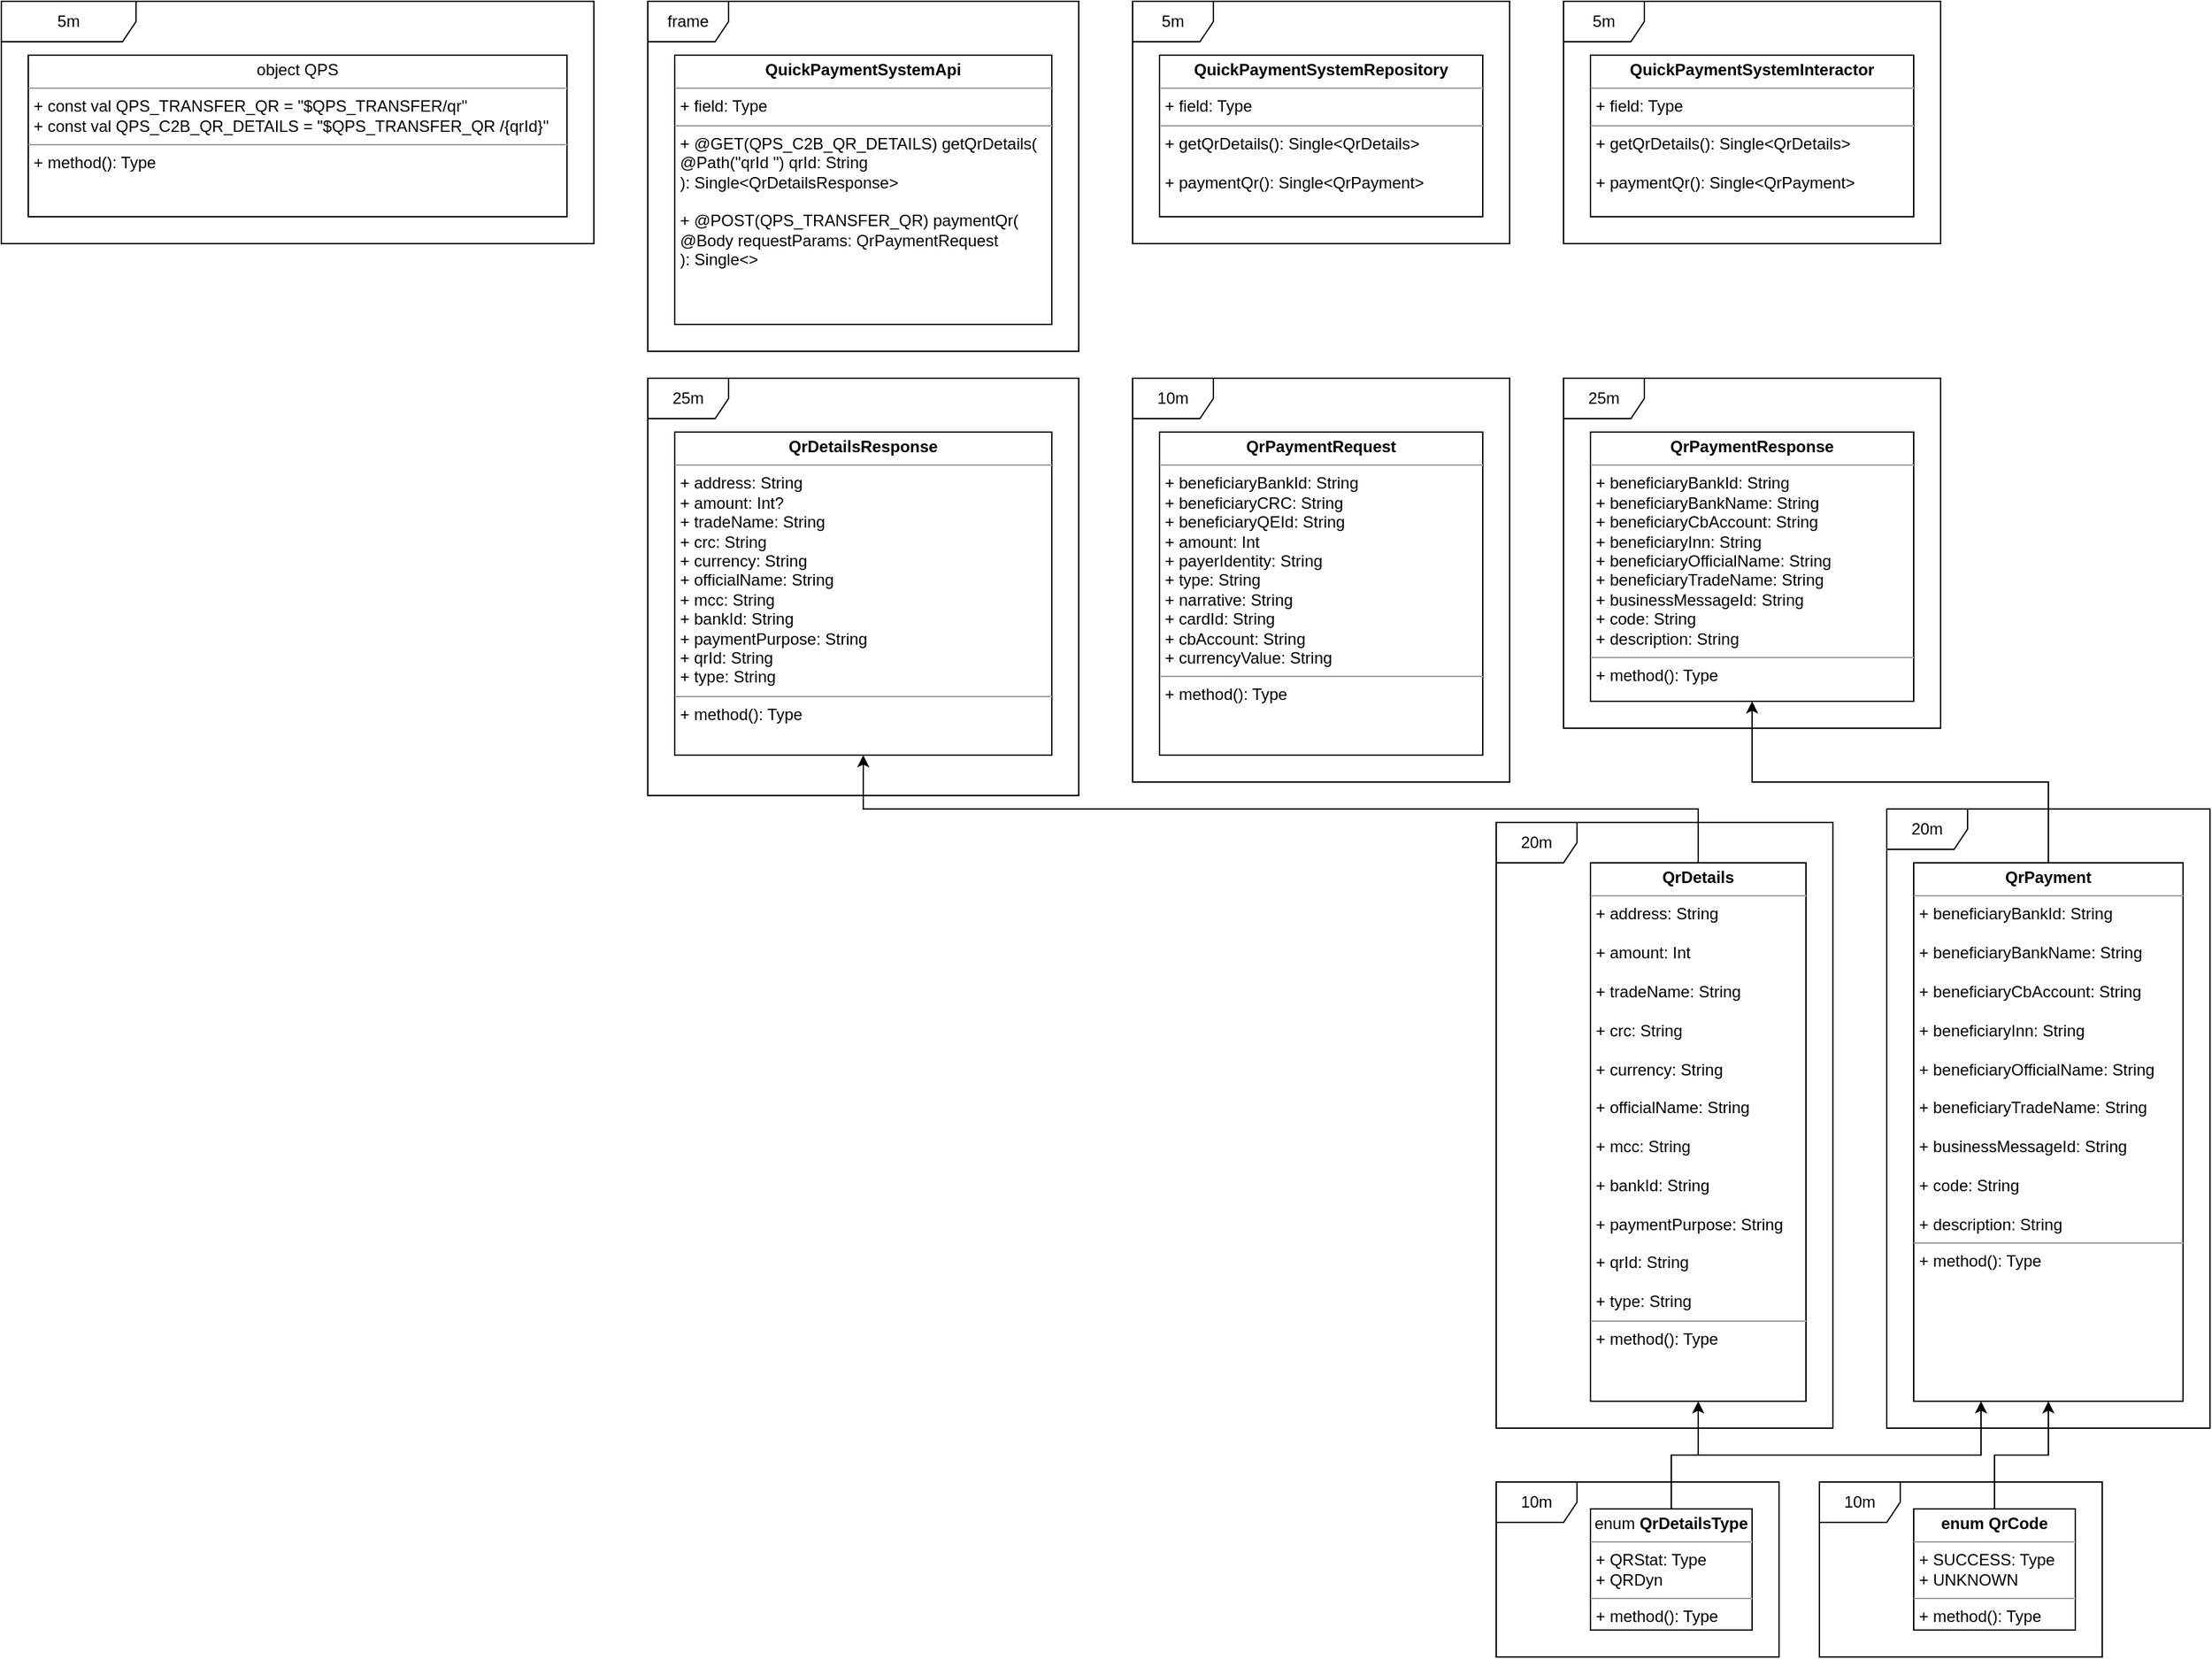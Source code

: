 <mxfile version="15.8.6" type="github">
  <diagram id="-LzsaV0KPUQlTKF1Bxdr" name="Page-1">
    <mxGraphModel dx="3555" dy="1930" grid="1" gridSize="10" guides="1" tooltips="1" connect="1" arrows="1" fold="1" page="1" pageScale="1" pageWidth="850" pageHeight="1100" math="0" shadow="0">
      <root>
        <mxCell id="0" />
        <mxCell id="1" parent="0" />
        <mxCell id="-ktKiQP-xmmqzKUIf1xt-1" value="&lt;p style=&quot;margin: 0px ; margin-top: 4px ; text-align: center&quot;&gt;object QPS&lt;br&gt;&lt;/p&gt;&lt;hr size=&quot;1&quot;&gt;&lt;p style=&quot;margin: 0px ; margin-left: 4px&quot;&gt;+ const val QPS_TRANSFER_QR = &quot;$QPS_TRANSFER/qr&quot;&lt;/p&gt;&lt;p style=&quot;margin: 0px ; margin-left: 4px&quot;&gt;+ const val QPS_C2B_QR_DETAILS = &quot;$QPS_TRANSFER_QR /{qrId}&quot;&lt;br&gt;&lt;/p&gt;&lt;hr size=&quot;1&quot;&gt;&lt;p style=&quot;margin: 0px ; margin-left: 4px&quot;&gt;+ method(): Type&lt;/p&gt;" style="verticalAlign=top;align=left;overflow=fill;fontSize=12;fontFamily=Helvetica;html=1;" vertex="1" parent="1">
          <mxGeometry x="120" y="200" width="400" height="120" as="geometry" />
        </mxCell>
        <mxCell id="-ktKiQP-xmmqzKUIf1xt-2" value="&lt;p style=&quot;margin: 0px ; margin-top: 4px ; text-align: center&quot;&gt;&lt;b&gt;QuickPaymentSystemApi&lt;/b&gt;&lt;/p&gt;&lt;hr size=&quot;1&quot;&gt;&lt;p style=&quot;margin: 0px ; margin-left: 4px&quot;&gt;+ field: Type&lt;/p&gt;&lt;hr size=&quot;1&quot;&gt;&lt;p style=&quot;margin: 0px ; margin-left: 4px&quot;&gt;+ @GET(QPS_C2B_QR_DETAILS) getQrDetails(&lt;/p&gt;&lt;p style=&quot;margin: 0px ; margin-left: 4px&quot;&gt;@Path(&quot;qrId	&quot;) qrId: String&lt;br&gt;&lt;/p&gt;&lt;p style=&quot;margin: 0px ; margin-left: 4px&quot;&gt;): Single&amp;lt;QrDetailsResponse&amp;gt;&lt;/p&gt;&lt;p style=&quot;margin: 0px ; margin-left: 4px&quot;&gt;&lt;br&gt;&lt;/p&gt;&lt;p style=&quot;margin: 0px ; margin-left: 4px&quot;&gt;+ @POST(QPS_TRANSFER_QR) paymentQr(&lt;/p&gt;&lt;p style=&quot;margin: 0px ; margin-left: 4px&quot;&gt;@Body requestParams: QrPaymentRequest&lt;br&gt;&lt;/p&gt;&lt;p style=&quot;margin: 0px ; margin-left: 4px&quot;&gt;): Single&amp;lt;&amp;gt;&lt;br&gt;&lt;/p&gt;" style="verticalAlign=top;align=left;overflow=fill;fontSize=12;fontFamily=Helvetica;html=1;" vertex="1" parent="1">
          <mxGeometry x="600" y="200" width="280" height="200" as="geometry" />
        </mxCell>
        <mxCell id="-ktKiQP-xmmqzKUIf1xt-3" value="&lt;p style=&quot;margin: 0px ; margin-top: 4px ; text-align: center&quot;&gt;&lt;b&gt;QrDetailsResponse&lt;/b&gt;&lt;br&gt;&lt;/p&gt;&lt;hr size=&quot;1&quot;&gt;&lt;p style=&quot;margin: 0px ; margin-left: 4px&quot;&gt;+ address: String&lt;/p&gt;&lt;p style=&quot;margin: 0px ; margin-left: 4px&quot;&gt;+ amount: Int?&lt;/p&gt;&lt;p style=&quot;margin: 0px ; margin-left: 4px&quot;&gt;+ tradeName: String&lt;/p&gt;&lt;p style=&quot;margin: 0px ; margin-left: 4px&quot;&gt;+ crc: String&lt;/p&gt;&lt;p style=&quot;margin: 0px ; margin-left: 4px&quot;&gt;+ currency: String&lt;/p&gt;&lt;p style=&quot;margin: 0px ; margin-left: 4px&quot;&gt;+ officialName: String&lt;/p&gt;&lt;p style=&quot;margin: 0px ; margin-left: 4px&quot;&gt;+ mcc: String&lt;/p&gt;&lt;p style=&quot;margin: 0px ; margin-left: 4px&quot;&gt;+ bankId: String&lt;/p&gt;&lt;p style=&quot;margin: 0px ; margin-left: 4px&quot;&gt;+ paymentPurpose: String&lt;/p&gt;&lt;p style=&quot;margin: 0px ; margin-left: 4px&quot;&gt;+ qrId: String&lt;/p&gt;&lt;p style=&quot;margin: 0px ; margin-left: 4px&quot;&gt;+ type: String&lt;br&gt;&lt;/p&gt;&lt;hr size=&quot;1&quot;&gt;&lt;p style=&quot;margin: 0px ; margin-left: 4px&quot;&gt;+ method(): Type&lt;/p&gt;" style="verticalAlign=top;align=left;overflow=fill;fontSize=12;fontFamily=Helvetica;html=1;" vertex="1" parent="1">
          <mxGeometry x="600" y="480" width="280" height="240" as="geometry" />
        </mxCell>
        <mxCell id="-ktKiQP-xmmqzKUIf1xt-4" value="&lt;p style=&quot;margin: 0px ; margin-top: 4px ; text-align: center&quot;&gt;&lt;b&gt;QrPaymentRequest&lt;/b&gt;&lt;/p&gt;&lt;hr size=&quot;1&quot;&gt;&lt;p style=&quot;margin: 0px ; margin-left: 4px&quot;&gt;+ beneficiaryBankId: String&lt;/p&gt;&lt;p style=&quot;margin: 0px ; margin-left: 4px&quot;&gt;+ beneficiaryCRC: String&lt;/p&gt;&lt;p style=&quot;margin: 0px ; margin-left: 4px&quot;&gt;+ beneficiaryQEId: String&lt;/p&gt;&lt;p style=&quot;margin: 0px ; margin-left: 4px&quot;&gt;+ amount: Int&lt;/p&gt;&lt;p style=&quot;margin: 0px ; margin-left: 4px&quot;&gt;+ payerIdentity: String&lt;/p&gt;&lt;p style=&quot;margin: 0px ; margin-left: 4px&quot;&gt;+ type: String&lt;/p&gt;&lt;p style=&quot;margin: 0px ; margin-left: 4px&quot;&gt;+ narrative: String&lt;/p&gt;&lt;p style=&quot;margin: 0px ; margin-left: 4px&quot;&gt;+ cardId: String&lt;/p&gt;&lt;p style=&quot;margin: 0px ; margin-left: 4px&quot;&gt;+ cbAccount: String&lt;/p&gt;&lt;p style=&quot;margin: 0px ; margin-left: 4px&quot;&gt;+ currencyValue: String&lt;br&gt;&lt;/p&gt;&lt;hr size=&quot;1&quot;&gt;&lt;p style=&quot;margin: 0px ; margin-left: 4px&quot;&gt;+ method(): Type&lt;/p&gt;" style="verticalAlign=top;align=left;overflow=fill;fontSize=12;fontFamily=Helvetica;html=1;" vertex="1" parent="1">
          <mxGeometry x="960" y="480" width="240" height="240" as="geometry" />
        </mxCell>
        <mxCell id="-ktKiQP-xmmqzKUIf1xt-5" value="&lt;p style=&quot;margin: 0px ; margin-top: 4px ; text-align: center&quot;&gt;&lt;b&gt;QrPaymentResponse&lt;/b&gt;&lt;/p&gt;&lt;hr size=&quot;1&quot;&gt;&lt;p style=&quot;margin: 0px ; margin-left: 4px&quot;&gt;+ beneficiaryBankId: String&lt;/p&gt;&lt;p style=&quot;margin: 0px ; margin-left: 4px&quot;&gt;+ beneficiaryBankName: String&lt;/p&gt;&lt;p style=&quot;margin: 0px ; margin-left: 4px&quot;&gt;+ beneficiaryCbAccount: String&lt;/p&gt;&lt;p style=&quot;margin: 0px ; margin-left: 4px&quot;&gt;+ beneficiaryInn: String&lt;/p&gt;&lt;p style=&quot;margin: 0px ; margin-left: 4px&quot;&gt;+ beneficiaryOfficialName: String&lt;/p&gt;&lt;p style=&quot;margin: 0px ; margin-left: 4px&quot;&gt;+ beneficiaryTradeName: String&lt;/p&gt;&lt;p style=&quot;margin: 0px ; margin-left: 4px&quot;&gt;+ businessMessageId: String&lt;/p&gt;&lt;p style=&quot;margin: 0px ; margin-left: 4px&quot;&gt;+ code: String&lt;/p&gt;&lt;p style=&quot;margin: 0px ; margin-left: 4px&quot;&gt;+ description: String&lt;br&gt;&lt;/p&gt;&lt;hr size=&quot;1&quot;&gt;&lt;p style=&quot;margin: 0px ; margin-left: 4px&quot;&gt;+ method(): Type&lt;/p&gt;" style="verticalAlign=top;align=left;overflow=fill;fontSize=12;fontFamily=Helvetica;html=1;" vertex="1" parent="1">
          <mxGeometry x="1280" y="480" width="240" height="200" as="geometry" />
        </mxCell>
        <mxCell id="-ktKiQP-xmmqzKUIf1xt-8" style="edgeStyle=orthogonalEdgeStyle;rounded=0;orthogonalLoop=1;jettySize=auto;html=1;exitX=0.5;exitY=0;exitDx=0;exitDy=0;" edge="1" parent="1" source="-ktKiQP-xmmqzKUIf1xt-6" target="-ktKiQP-xmmqzKUIf1xt-3">
          <mxGeometry relative="1" as="geometry" />
        </mxCell>
        <mxCell id="-ktKiQP-xmmqzKUIf1xt-6" value="&lt;p style=&quot;margin: 0px ; margin-top: 4px ; text-align: center&quot;&gt;&lt;b&gt;QrDetails&lt;/b&gt;&lt;/p&gt;&lt;hr size=&quot;1&quot;&gt;&lt;p style=&quot;margin: 0px ; margin-left: 4px&quot;&gt;+ address: String&lt;br&gt;&lt;br&gt;+ amount: Int&lt;br&gt;&lt;br&gt;+ tradeName: String&lt;br&gt;&lt;br&gt;+ crc: String&lt;br&gt;&lt;br&gt;+ currency: String&lt;br&gt;&lt;br&gt;+ officialName: String&lt;br&gt;&lt;br&gt;+ mcc: String&lt;br&gt;&lt;br&gt;+ bankId: String&lt;br&gt;&lt;br&gt;+ paymentPurpose: String&lt;br&gt;&lt;br&gt;+ qrId: String&lt;br&gt;&lt;br&gt;+ type: String&lt;/p&gt;&lt;hr size=&quot;1&quot;&gt;&lt;p style=&quot;margin: 0px ; margin-left: 4px&quot;&gt;+ method(): Type&lt;/p&gt;" style="verticalAlign=top;align=left;overflow=fill;fontSize=12;fontFamily=Helvetica;html=1;" vertex="1" parent="1">
          <mxGeometry x="1280" y="800" width="160" height="400" as="geometry" />
        </mxCell>
        <mxCell id="-ktKiQP-xmmqzKUIf1xt-9" style="edgeStyle=orthogonalEdgeStyle;rounded=0;orthogonalLoop=1;jettySize=auto;html=1;exitX=0.5;exitY=0;exitDx=0;exitDy=0;entryX=0.5;entryY=1;entryDx=0;entryDy=0;" edge="1" parent="1" source="-ktKiQP-xmmqzKUIf1xt-7" target="-ktKiQP-xmmqzKUIf1xt-6">
          <mxGeometry relative="1" as="geometry" />
        </mxCell>
        <mxCell id="-ktKiQP-xmmqzKUIf1xt-15" style="edgeStyle=orthogonalEdgeStyle;rounded=0;orthogonalLoop=1;jettySize=auto;html=1;exitX=0.5;exitY=0;exitDx=0;exitDy=0;entryX=0.25;entryY=1;entryDx=0;entryDy=0;" edge="1" parent="1" source="-ktKiQP-xmmqzKUIf1xt-7" target="-ktKiQP-xmmqzKUIf1xt-10">
          <mxGeometry relative="1" as="geometry" />
        </mxCell>
        <mxCell id="-ktKiQP-xmmqzKUIf1xt-7" value="&lt;p style=&quot;margin: 0px ; margin-top: 4px ; text-align: center&quot;&gt;enum &lt;b&gt;QrDetailsType&lt;/b&gt;&lt;/p&gt;&lt;hr size=&quot;1&quot;&gt;&lt;p style=&quot;margin: 0px ; margin-left: 4px&quot;&gt;+ QRStat: Type&lt;/p&gt;&lt;p style=&quot;margin: 0px ; margin-left: 4px&quot;&gt;+ QRDyn&lt;br&gt;&lt;/p&gt;&lt;hr size=&quot;1&quot;&gt;&lt;p style=&quot;margin: 0px ; margin-left: 4px&quot;&gt;+ method(): Type&lt;/p&gt;" style="verticalAlign=top;align=left;overflow=fill;fontSize=12;fontFamily=Helvetica;html=1;" vertex="1" parent="1">
          <mxGeometry x="1280" y="1280" width="120" height="90" as="geometry" />
        </mxCell>
        <mxCell id="-ktKiQP-xmmqzKUIf1xt-12" style="edgeStyle=orthogonalEdgeStyle;rounded=0;orthogonalLoop=1;jettySize=auto;html=1;exitX=0.5;exitY=0;exitDx=0;exitDy=0;entryX=0.5;entryY=1;entryDx=0;entryDy=0;" edge="1" parent="1" source="-ktKiQP-xmmqzKUIf1xt-10" target="-ktKiQP-xmmqzKUIf1xt-5">
          <mxGeometry relative="1" as="geometry" />
        </mxCell>
        <mxCell id="-ktKiQP-xmmqzKUIf1xt-10" value="&lt;p style=&quot;margin: 0px ; margin-top: 4px ; text-align: center&quot;&gt;&lt;b&gt;QrPayment&lt;/b&gt;&lt;/p&gt;&lt;hr size=&quot;1&quot;&gt;&lt;p style=&quot;margin: 0px ; margin-left: 4px&quot;&gt;+ beneficiaryBankId: String&lt;br&gt;&lt;br&gt;+ beneficiaryBankName: String&lt;br&gt;&lt;br&gt;+ beneficiaryCbAccount: String&lt;br&gt;&lt;br&gt;+ beneficiaryInn: String&lt;br&gt;&lt;br&gt;+ beneficiaryOfficialName: String&lt;br&gt;&lt;br&gt;+ beneficiaryTradeName: String&lt;br&gt;&lt;br&gt;+ businessMessageId: String&lt;br&gt;&lt;br&gt;+ code: String&lt;br&gt;&lt;br&gt;+ description: String&lt;/p&gt;&lt;hr size=&quot;1&quot;&gt;&lt;p style=&quot;margin: 0px ; margin-left: 4px&quot;&gt;+ method(): Type&lt;/p&gt;" style="verticalAlign=top;align=left;overflow=fill;fontSize=12;fontFamily=Helvetica;html=1;" vertex="1" parent="1">
          <mxGeometry x="1520" y="800" width="200" height="400" as="geometry" />
        </mxCell>
        <mxCell id="-ktKiQP-xmmqzKUIf1xt-16" style="edgeStyle=orthogonalEdgeStyle;rounded=0;orthogonalLoop=1;jettySize=auto;html=1;entryX=0.5;entryY=1;entryDx=0;entryDy=0;" edge="1" parent="1" source="-ktKiQP-xmmqzKUIf1xt-13" target="-ktKiQP-xmmqzKUIf1xt-10">
          <mxGeometry relative="1" as="geometry" />
        </mxCell>
        <mxCell id="-ktKiQP-xmmqzKUIf1xt-13" value="&lt;p style=&quot;margin: 0px ; margin-top: 4px ; text-align: center&quot;&gt;&lt;b&gt;enum QrCode&lt;/b&gt;&lt;/p&gt;&lt;hr size=&quot;1&quot;&gt;&lt;p style=&quot;margin: 0px ; margin-left: 4px&quot;&gt;+ SUCCESS: Type&lt;/p&gt;&lt;p style=&quot;margin: 0px ; margin-left: 4px&quot;&gt;+ UNKNOWN&lt;br&gt;&lt;/p&gt;&lt;hr size=&quot;1&quot;&gt;&lt;p style=&quot;margin: 0px ; margin-left: 4px&quot;&gt;+ method(): Type&lt;/p&gt;" style="verticalAlign=top;align=left;overflow=fill;fontSize=12;fontFamily=Helvetica;html=1;" vertex="1" parent="1">
          <mxGeometry x="1520" y="1280" width="120" height="90" as="geometry" />
        </mxCell>
        <mxCell id="-ktKiQP-xmmqzKUIf1xt-17" value="&lt;p style=&quot;margin: 0px ; margin-top: 4px ; text-align: center&quot;&gt;&lt;b&gt;QuickPaymentSystemRepository&lt;/b&gt;&lt;/p&gt;&lt;hr size=&quot;1&quot;&gt;&lt;p style=&quot;margin: 0px ; margin-left: 4px&quot;&gt;+ field: Type&lt;/p&gt;&lt;hr size=&quot;1&quot;&gt;&lt;p style=&quot;margin: 0px ; margin-left: 4px&quot;&gt;+ getQrDetails(): Single&amp;lt;QrDetails&amp;gt;&lt;/p&gt;&lt;p style=&quot;margin: 0px ; margin-left: 4px&quot;&gt;&lt;br&gt;&lt;/p&gt;&lt;p style=&quot;margin: 0px ; margin-left: 4px&quot;&gt;+ paymentQr(): Single&amp;lt;QrPayment&amp;gt;&lt;br&gt;&lt;/p&gt;" style="verticalAlign=top;align=left;overflow=fill;fontSize=12;fontFamily=Helvetica;html=1;" vertex="1" parent="1">
          <mxGeometry x="960" y="200" width="240" height="120" as="geometry" />
        </mxCell>
        <mxCell id="-ktKiQP-xmmqzKUIf1xt-18" value="&lt;p style=&quot;margin: 0px ; margin-top: 4px ; text-align: center&quot;&gt;&lt;b&gt;QuickPaymentSystemInteractor&lt;/b&gt;&lt;/p&gt;&lt;hr size=&quot;1&quot;&gt;&lt;p style=&quot;margin: 0px ; margin-left: 4px&quot;&gt;+ field: Type&lt;/p&gt;&lt;hr size=&quot;1&quot;&gt;&lt;p style=&quot;margin: 0px ; margin-left: 4px&quot;&gt;+ getQrDetails(): Single&amp;lt;QrDetails&amp;gt;&lt;/p&gt;&lt;p style=&quot;margin: 0px ; margin-left: 4px&quot;&gt;&lt;br&gt;&lt;/p&gt;&lt;p style=&quot;margin: 0px ; margin-left: 4px&quot;&gt;+ paymentQr(): Single&amp;lt;QrPayment&amp;gt;&lt;br&gt;&lt;/p&gt;" style="verticalAlign=top;align=left;overflow=fill;fontSize=12;fontFamily=Helvetica;html=1;" vertex="1" parent="1">
          <mxGeometry x="1280" y="200" width="240" height="120" as="geometry" />
        </mxCell>
        <mxCell id="-ktKiQP-xmmqzKUIf1xt-19" value="5m" style="shape=umlFrame;whiteSpace=wrap;html=1;width=100;height=30;" vertex="1" parent="1">
          <mxGeometry x="100" y="160" width="440" height="180" as="geometry" />
        </mxCell>
        <mxCell id="-ktKiQP-xmmqzKUIf1xt-20" value="frame" style="shape=umlFrame;whiteSpace=wrap;html=1;" vertex="1" parent="1">
          <mxGeometry x="580" y="160" width="320" height="260" as="geometry" />
        </mxCell>
        <mxCell id="-ktKiQP-xmmqzKUIf1xt-21" value="25m" style="shape=umlFrame;whiteSpace=wrap;html=1;" vertex="1" parent="1">
          <mxGeometry x="580" y="440" width="320" height="310" as="geometry" />
        </mxCell>
        <mxCell id="-ktKiQP-xmmqzKUIf1xt-22" value="10m" style="shape=umlFrame;whiteSpace=wrap;html=1;" vertex="1" parent="1">
          <mxGeometry x="940" y="440" width="280" height="300" as="geometry" />
        </mxCell>
        <mxCell id="-ktKiQP-xmmqzKUIf1xt-23" value="25m" style="shape=umlFrame;whiteSpace=wrap;html=1;" vertex="1" parent="1">
          <mxGeometry x="1260" y="440" width="280" height="260" as="geometry" />
        </mxCell>
        <mxCell id="-ktKiQP-xmmqzKUIf1xt-24" value="10m" style="shape=umlFrame;whiteSpace=wrap;html=1;" vertex="1" parent="1">
          <mxGeometry x="1210" y="1260" width="210" height="130" as="geometry" />
        </mxCell>
        <mxCell id="-ktKiQP-xmmqzKUIf1xt-25" value="10m" style="shape=umlFrame;whiteSpace=wrap;html=1;" vertex="1" parent="1">
          <mxGeometry x="1450" y="1260" width="210" height="130" as="geometry" />
        </mxCell>
        <mxCell id="-ktKiQP-xmmqzKUIf1xt-26" value="20m" style="shape=umlFrame;whiteSpace=wrap;html=1;" vertex="1" parent="1">
          <mxGeometry x="1210" y="770" width="250" height="450" as="geometry" />
        </mxCell>
        <mxCell id="-ktKiQP-xmmqzKUIf1xt-27" value="20m" style="shape=umlFrame;whiteSpace=wrap;html=1;" vertex="1" parent="1">
          <mxGeometry x="1500" y="760" width="240" height="460" as="geometry" />
        </mxCell>
        <mxCell id="-ktKiQP-xmmqzKUIf1xt-28" value="5m" style="shape=umlFrame;whiteSpace=wrap;html=1;" vertex="1" parent="1">
          <mxGeometry x="940" y="160" width="280" height="180" as="geometry" />
        </mxCell>
        <mxCell id="-ktKiQP-xmmqzKUIf1xt-29" value="5m" style="shape=umlFrame;whiteSpace=wrap;html=1;" vertex="1" parent="1">
          <mxGeometry x="1260" y="160" width="280" height="180" as="geometry" />
        </mxCell>
      </root>
    </mxGraphModel>
  </diagram>
</mxfile>
